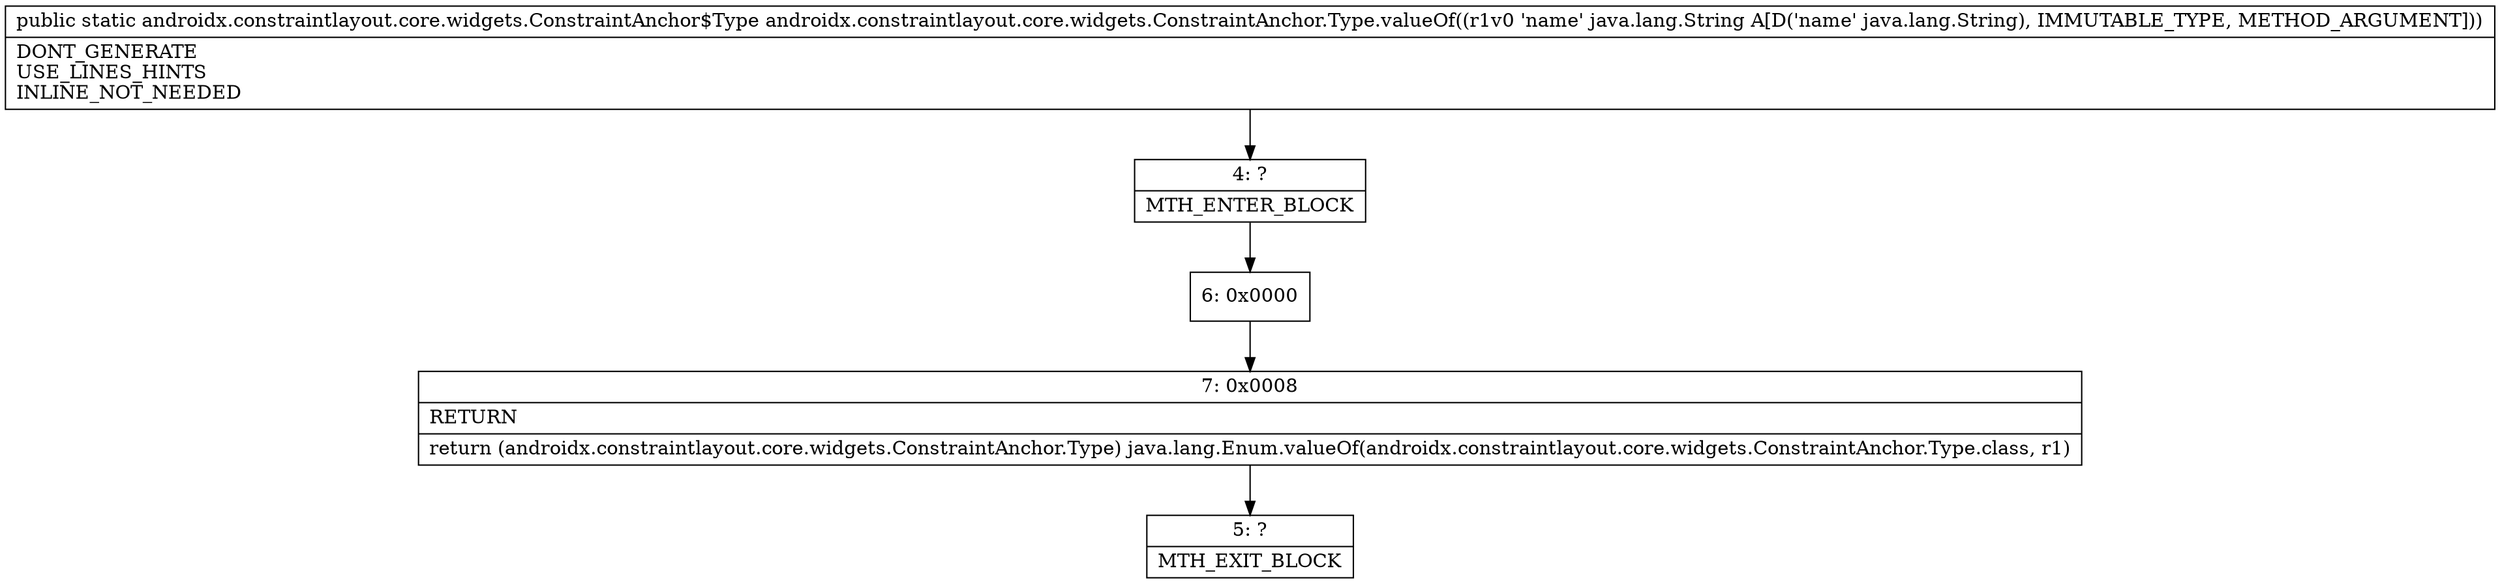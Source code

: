 digraph "CFG forandroidx.constraintlayout.core.widgets.ConstraintAnchor.Type.valueOf(Ljava\/lang\/String;)Landroidx\/constraintlayout\/core\/widgets\/ConstraintAnchor$Type;" {
Node_4 [shape=record,label="{4\:\ ?|MTH_ENTER_BLOCK\l}"];
Node_6 [shape=record,label="{6\:\ 0x0000}"];
Node_7 [shape=record,label="{7\:\ 0x0008|RETURN\l|return (androidx.constraintlayout.core.widgets.ConstraintAnchor.Type) java.lang.Enum.valueOf(androidx.constraintlayout.core.widgets.ConstraintAnchor.Type.class, r1)\l}"];
Node_5 [shape=record,label="{5\:\ ?|MTH_EXIT_BLOCK\l}"];
MethodNode[shape=record,label="{public static androidx.constraintlayout.core.widgets.ConstraintAnchor$Type androidx.constraintlayout.core.widgets.ConstraintAnchor.Type.valueOf((r1v0 'name' java.lang.String A[D('name' java.lang.String), IMMUTABLE_TYPE, METHOD_ARGUMENT]))  | DONT_GENERATE\lUSE_LINES_HINTS\lINLINE_NOT_NEEDED\l}"];
MethodNode -> Node_4;Node_4 -> Node_6;
Node_6 -> Node_7;
Node_7 -> Node_5;
}

